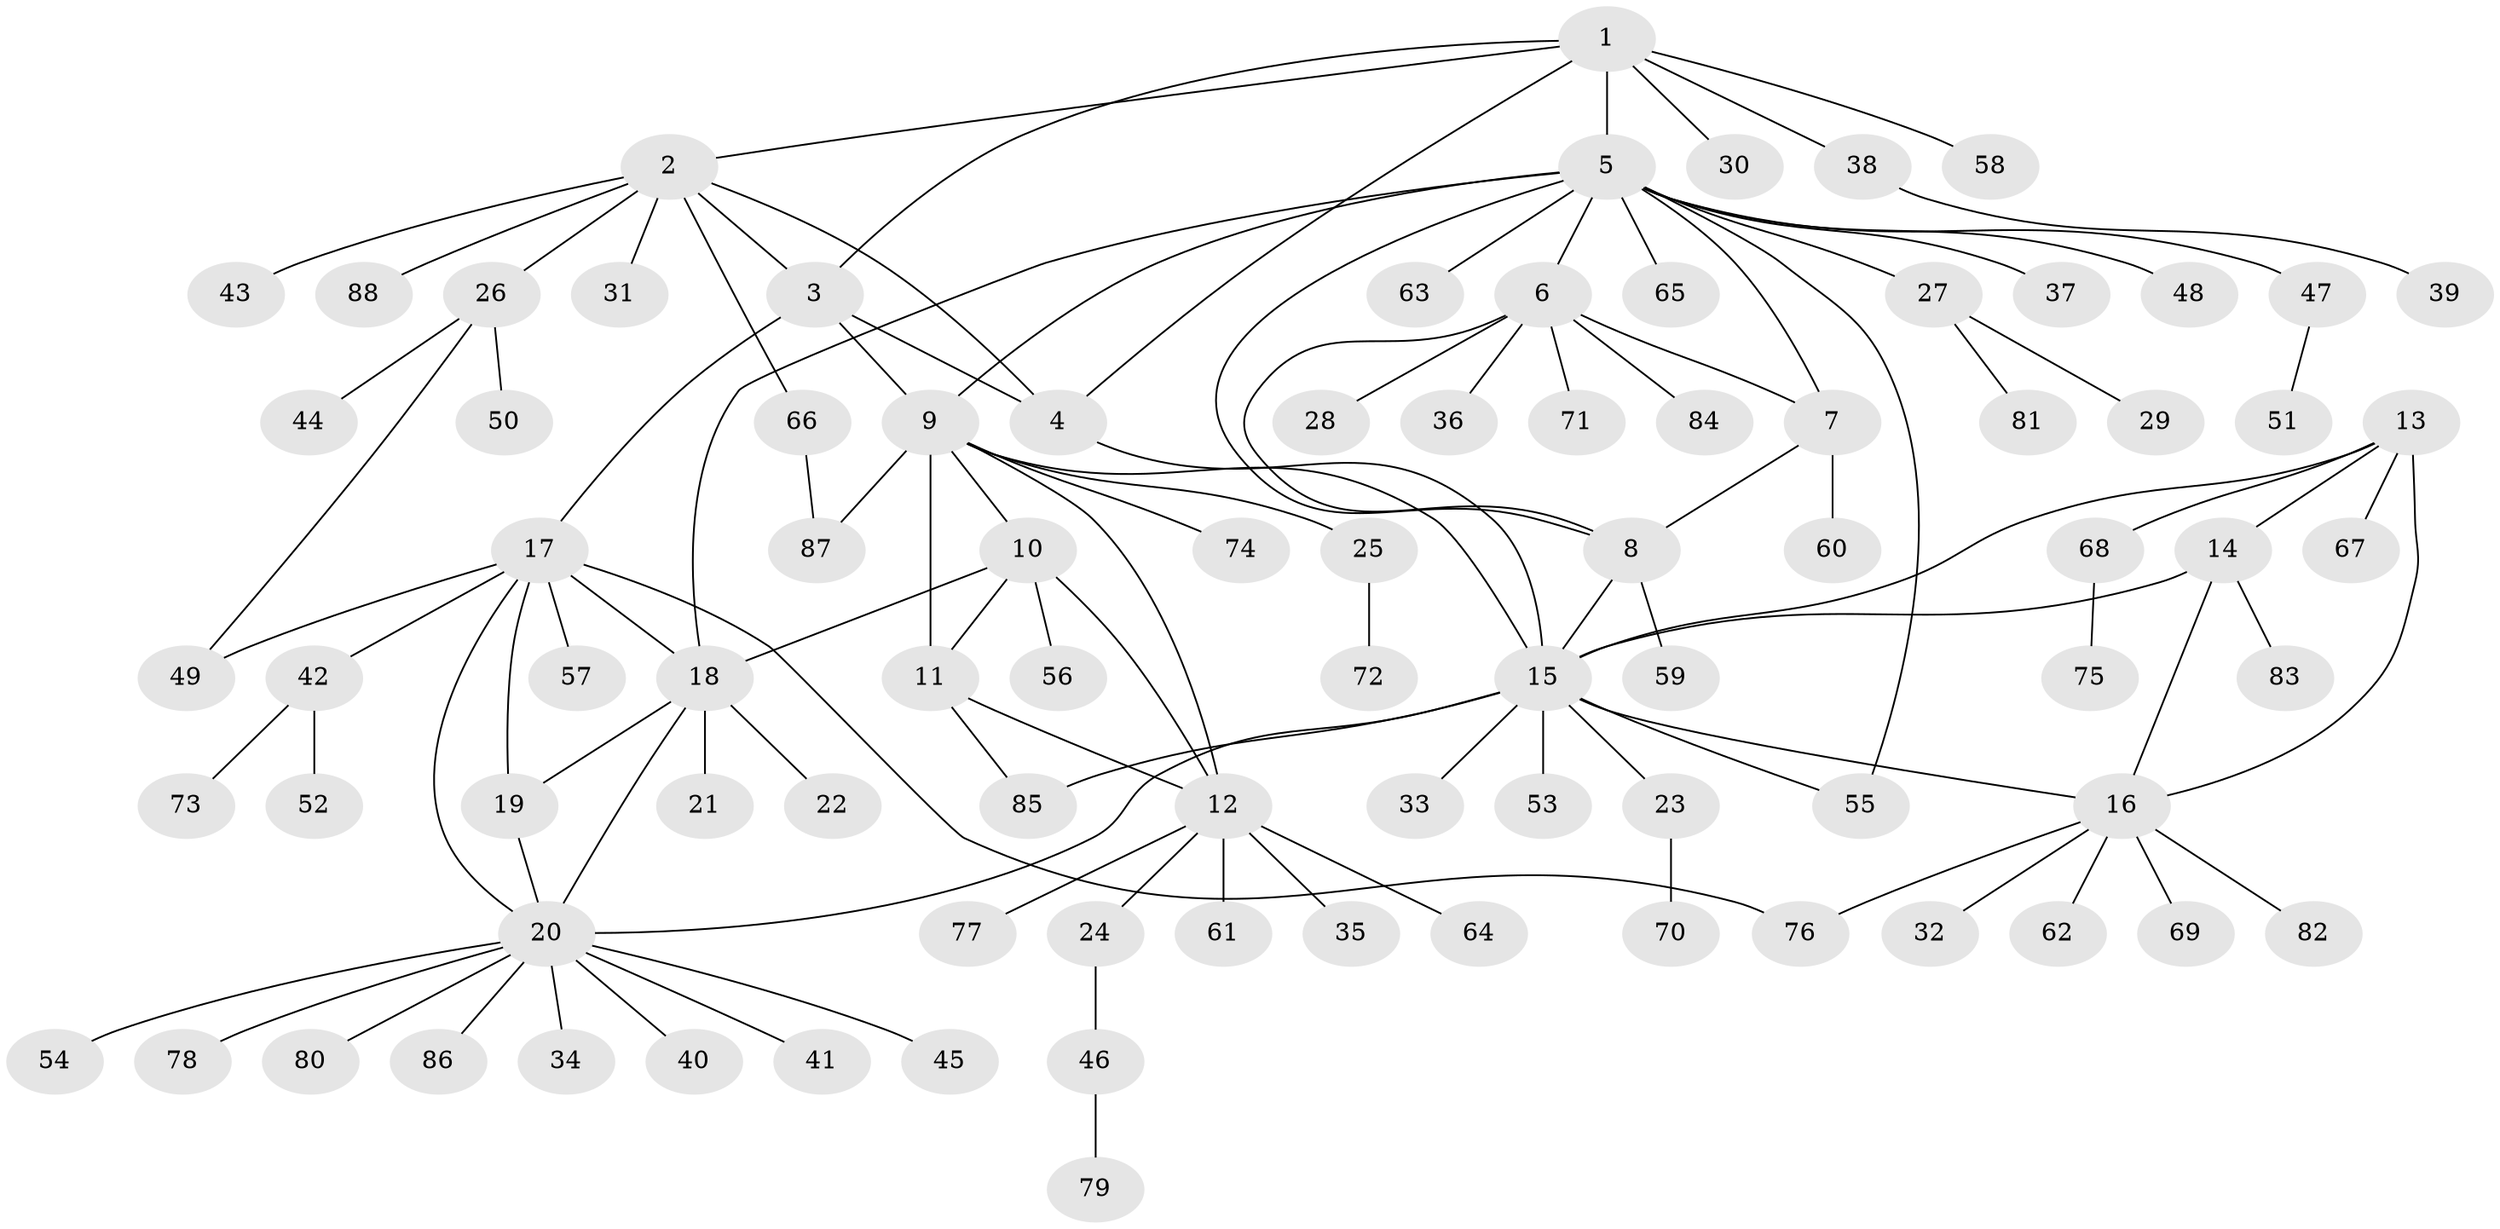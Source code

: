 // Generated by graph-tools (version 1.1) at 2025/26/03/09/25 03:26:48]
// undirected, 88 vertices, 113 edges
graph export_dot {
graph [start="1"]
  node [color=gray90,style=filled];
  1;
  2;
  3;
  4;
  5;
  6;
  7;
  8;
  9;
  10;
  11;
  12;
  13;
  14;
  15;
  16;
  17;
  18;
  19;
  20;
  21;
  22;
  23;
  24;
  25;
  26;
  27;
  28;
  29;
  30;
  31;
  32;
  33;
  34;
  35;
  36;
  37;
  38;
  39;
  40;
  41;
  42;
  43;
  44;
  45;
  46;
  47;
  48;
  49;
  50;
  51;
  52;
  53;
  54;
  55;
  56;
  57;
  58;
  59;
  60;
  61;
  62;
  63;
  64;
  65;
  66;
  67;
  68;
  69;
  70;
  71;
  72;
  73;
  74;
  75;
  76;
  77;
  78;
  79;
  80;
  81;
  82;
  83;
  84;
  85;
  86;
  87;
  88;
  1 -- 2;
  1 -- 3;
  1 -- 4;
  1 -- 5;
  1 -- 30;
  1 -- 38;
  1 -- 58;
  2 -- 3;
  2 -- 4;
  2 -- 26;
  2 -- 31;
  2 -- 43;
  2 -- 66;
  2 -- 88;
  3 -- 4;
  3 -- 9;
  3 -- 17;
  4 -- 15;
  5 -- 6;
  5 -- 7;
  5 -- 8;
  5 -- 9;
  5 -- 18;
  5 -- 27;
  5 -- 37;
  5 -- 47;
  5 -- 48;
  5 -- 55;
  5 -- 63;
  5 -- 65;
  6 -- 7;
  6 -- 8;
  6 -- 28;
  6 -- 36;
  6 -- 71;
  6 -- 84;
  7 -- 8;
  7 -- 60;
  8 -- 15;
  8 -- 59;
  9 -- 10;
  9 -- 11;
  9 -- 12;
  9 -- 15;
  9 -- 25;
  9 -- 74;
  9 -- 87;
  10 -- 11;
  10 -- 12;
  10 -- 18;
  10 -- 56;
  11 -- 12;
  11 -- 85;
  12 -- 24;
  12 -- 35;
  12 -- 61;
  12 -- 64;
  12 -- 77;
  13 -- 14;
  13 -- 15;
  13 -- 16;
  13 -- 67;
  13 -- 68;
  14 -- 15;
  14 -- 16;
  14 -- 83;
  15 -- 16;
  15 -- 20;
  15 -- 23;
  15 -- 33;
  15 -- 53;
  15 -- 55;
  15 -- 85;
  16 -- 32;
  16 -- 62;
  16 -- 69;
  16 -- 76;
  16 -- 82;
  17 -- 18;
  17 -- 19;
  17 -- 20;
  17 -- 42;
  17 -- 49;
  17 -- 57;
  17 -- 76;
  18 -- 19;
  18 -- 20;
  18 -- 21;
  18 -- 22;
  19 -- 20;
  20 -- 34;
  20 -- 40;
  20 -- 41;
  20 -- 45;
  20 -- 54;
  20 -- 78;
  20 -- 80;
  20 -- 86;
  23 -- 70;
  24 -- 46;
  25 -- 72;
  26 -- 44;
  26 -- 49;
  26 -- 50;
  27 -- 29;
  27 -- 81;
  38 -- 39;
  42 -- 52;
  42 -- 73;
  46 -- 79;
  47 -- 51;
  66 -- 87;
  68 -- 75;
}
